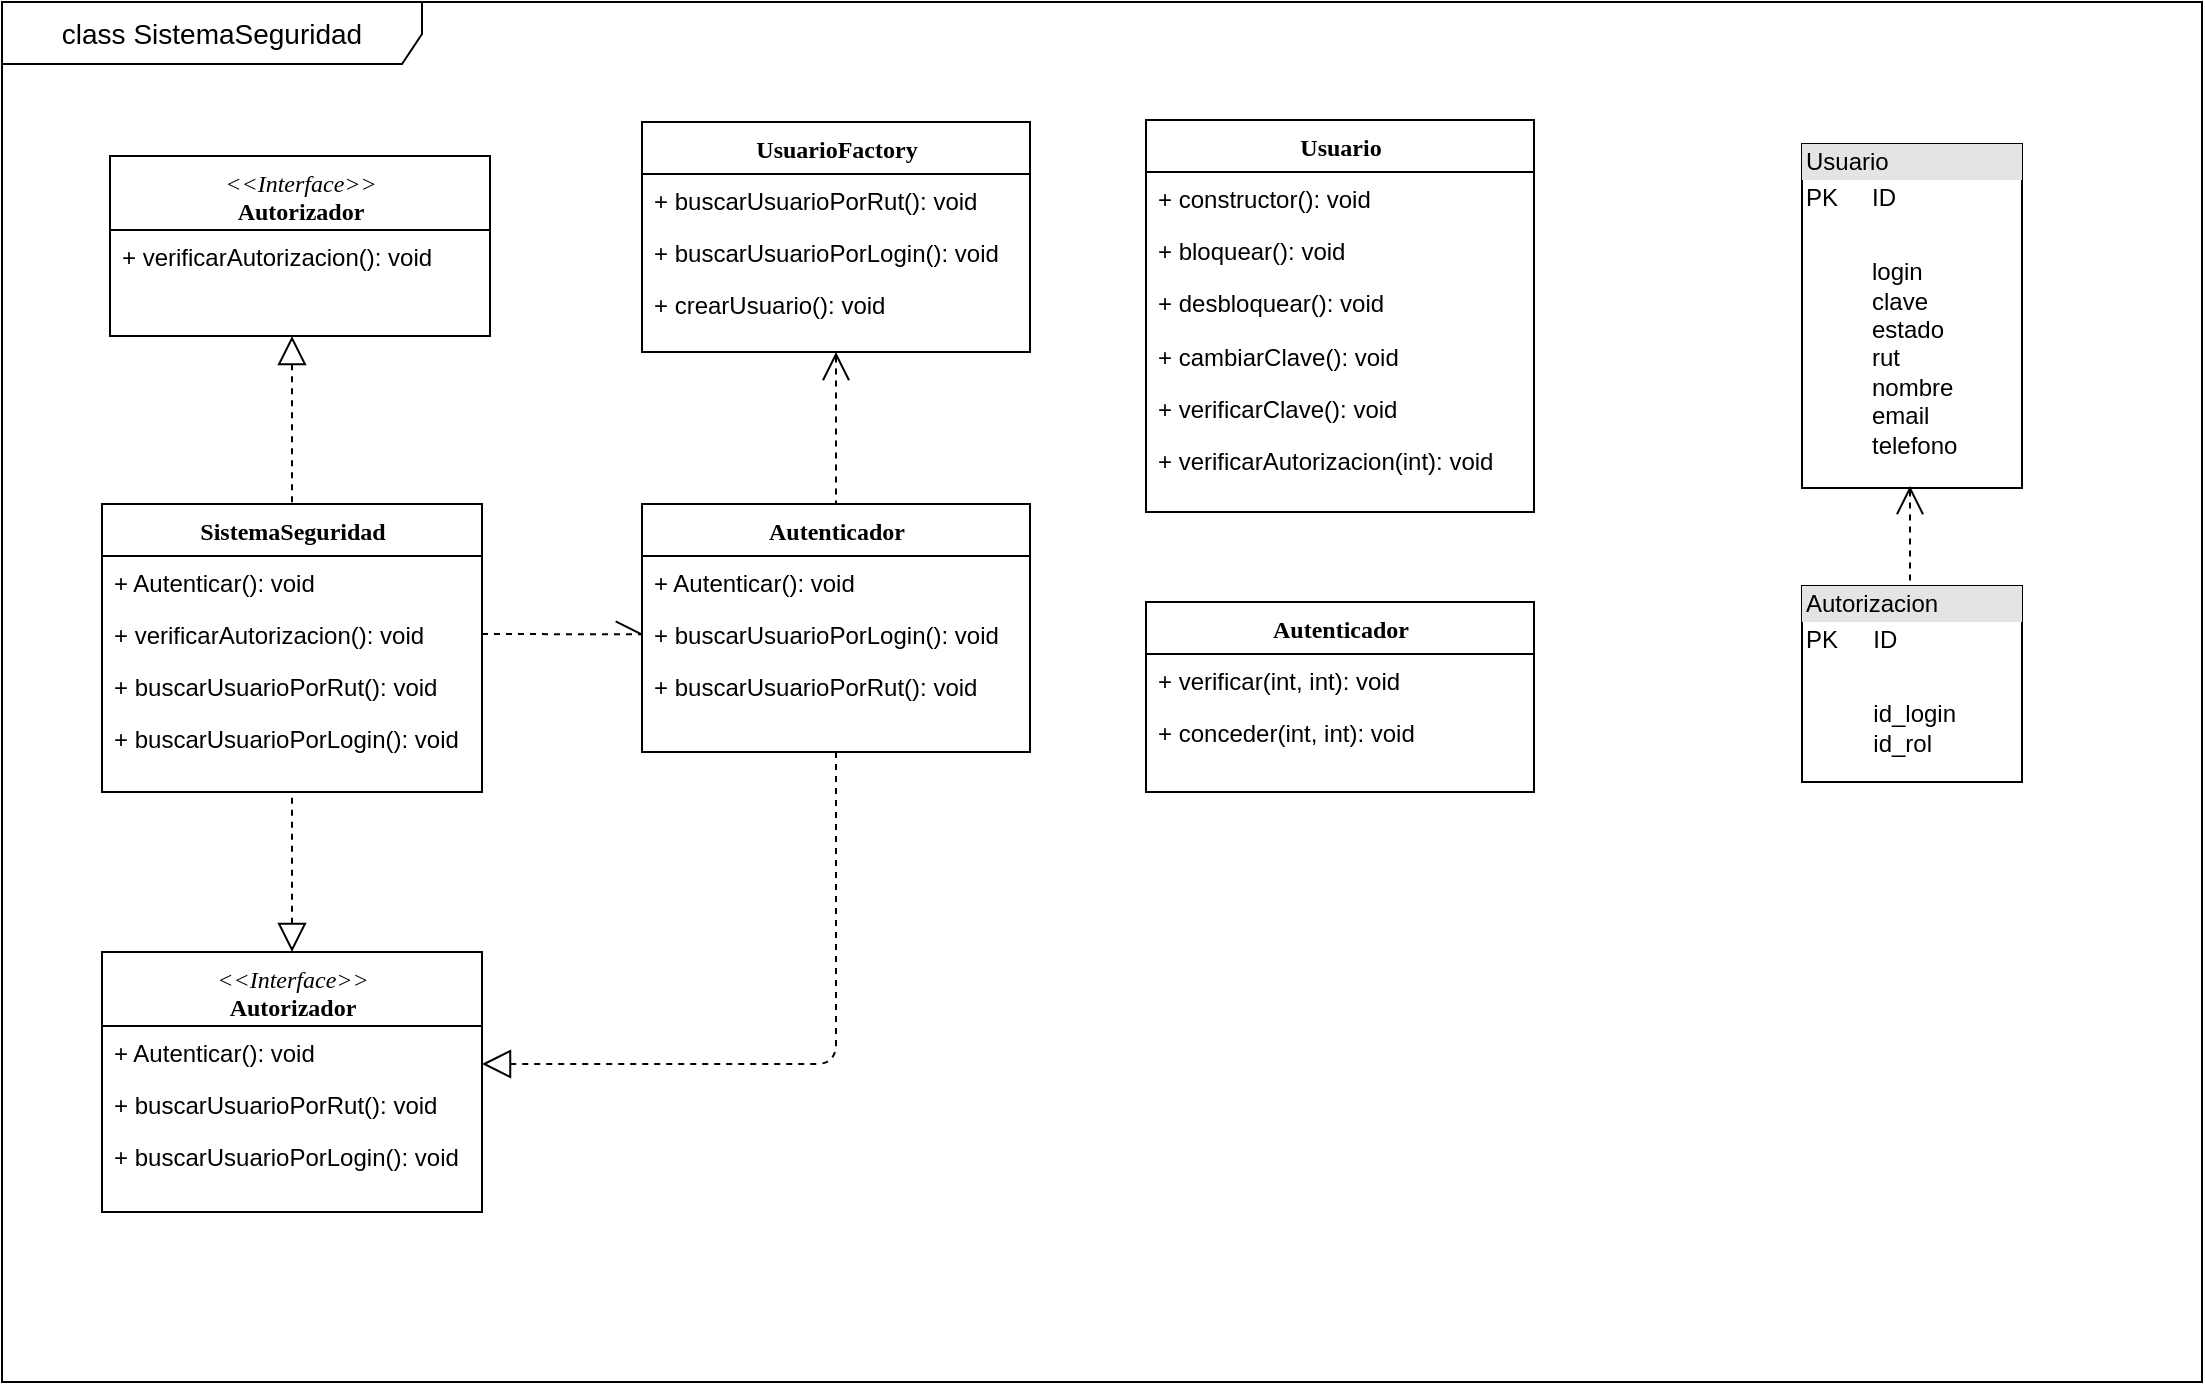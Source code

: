 <mxfile version="10.6.7" type="device"><diagram name="Page-1" id="9f46799a-70d6-7492-0946-bef42562c5a5"><mxGraphModel dx="988" dy="512" grid="1" gridSize="10" guides="1" tooltips="1" connect="1" arrows="1" fold="1" page="1" pageScale="1" pageWidth="1100" pageHeight="850" background="#ffffff" math="0" shadow="0"><root><mxCell id="0"/><mxCell id="1" parent="0"/><mxCell id="GkAajKtFIGLuhse4K5WX-2" value="&lt;font style=&quot;font-size: 14px&quot;&gt;class SistemaSeguridad&lt;/font&gt;" style="shape=umlFrame;whiteSpace=wrap;html=1;width=210;height=31;" parent="1" vertex="1"><mxGeometry width="1100" height="690" as="geometry"/></mxCell><mxCell id="78961159f06e98e8-17" value="UsuarioFactory" style="swimlane;html=1;fontStyle=1;align=center;verticalAlign=top;childLayout=stackLayout;horizontal=1;startSize=26;horizontalStack=0;resizeParent=1;resizeLast=0;collapsible=1;marginBottom=0;swimlaneFillColor=#ffffff;rounded=0;shadow=0;comic=0;labelBackgroundColor=none;strokeColor=#000000;strokeWidth=1;fillColor=none;fontFamily=Verdana;fontSize=12;fontColor=#000000;" parent="1" vertex="1"><mxGeometry x="320" y="60" width="194" height="115" as="geometry"/></mxCell><mxCell id="bjt41eAJjumM9TxY2FZ1-11" value="+ buscarUsuarioPorRut(): void" style="text;html=1;strokeColor=none;fillColor=none;align=left;verticalAlign=top;spacingLeft=4;spacingRight=4;whiteSpace=wrap;overflow=hidden;rotatable=0;points=[[0,0.5],[1,0.5]];portConstraint=eastwest;" vertex="1" parent="78961159f06e98e8-17"><mxGeometry y="26" width="194" height="26" as="geometry"/></mxCell><mxCell id="bjt41eAJjumM9TxY2FZ1-12" value="+ buscarUsuarioPorLogin(): void" style="text;html=1;strokeColor=none;fillColor=none;align=left;verticalAlign=top;spacingLeft=4;spacingRight=4;whiteSpace=wrap;overflow=hidden;rotatable=0;points=[[0,0.5],[1,0.5]];portConstraint=eastwest;" vertex="1" parent="78961159f06e98e8-17"><mxGeometry y="52" width="194" height="26" as="geometry"/></mxCell><mxCell id="bjt41eAJjumM9TxY2FZ1-13" value="+ crearUsuario(): void" style="text;html=1;strokeColor=none;fillColor=none;align=left;verticalAlign=top;spacingLeft=4;spacingRight=4;whiteSpace=wrap;overflow=hidden;rotatable=0;points=[[0,0.5],[1,0.5]];portConstraint=eastwest;" vertex="1" parent="78961159f06e98e8-17"><mxGeometry y="78" width="194" height="26" as="geometry"/></mxCell><mxCell id="78961159f06e98e8-69" value="Autenticador" style="swimlane;html=1;fontStyle=1;align=center;verticalAlign=top;childLayout=stackLayout;horizontal=1;startSize=26;horizontalStack=0;resizeParent=1;resizeLast=0;collapsible=1;marginBottom=0;swimlaneFillColor=#ffffff;rounded=0;shadow=0;comic=0;labelBackgroundColor=none;strokeColor=#000000;strokeWidth=1;fillColor=none;fontFamily=Verdana;fontSize=12;fontColor=#000000;" parent="1" vertex="1"><mxGeometry x="320" y="251" width="194" height="124" as="geometry"/></mxCell><mxCell id="bjt41eAJjumM9TxY2FZ1-14" value="+ Autenticar(): void" style="text;html=1;strokeColor=none;fillColor=none;align=left;verticalAlign=top;spacingLeft=4;spacingRight=4;whiteSpace=wrap;overflow=hidden;rotatable=0;points=[[0,0.5],[1,0.5]];portConstraint=eastwest;" vertex="1" parent="78961159f06e98e8-69"><mxGeometry y="26" width="194" height="26" as="geometry"/></mxCell><mxCell id="bjt41eAJjumM9TxY2FZ1-16" value="+ buscarUsuarioPorLogin(): void" style="text;html=1;strokeColor=none;fillColor=none;align=left;verticalAlign=top;spacingLeft=4;spacingRight=4;whiteSpace=wrap;overflow=hidden;rotatable=0;points=[[0,0.5],[1,0.5]];portConstraint=eastwest;" vertex="1" parent="78961159f06e98e8-69"><mxGeometry y="52" width="194" height="26" as="geometry"/></mxCell><mxCell id="bjt41eAJjumM9TxY2FZ1-15" value="+ buscarUsuarioPorRut(): void" style="text;html=1;strokeColor=none;fillColor=none;align=left;verticalAlign=top;spacingLeft=4;spacingRight=4;whiteSpace=wrap;overflow=hidden;rotatable=0;points=[[0,0.5],[1,0.5]];portConstraint=eastwest;" vertex="1" parent="78961159f06e98e8-69"><mxGeometry y="78" width="194" height="26" as="geometry"/></mxCell><mxCell id="ipyEARP5-KEgsoyCmI8W-5" value="SistemaSeguridad" style="swimlane;html=1;fontStyle=1;align=center;verticalAlign=top;childLayout=stackLayout;horizontal=1;startSize=26;horizontalStack=0;resizeParent=1;resizeLast=0;collapsible=1;marginBottom=0;swimlaneFillColor=#ffffff;rounded=0;shadow=0;comic=0;labelBackgroundColor=none;strokeColor=#000000;strokeWidth=1;fillColor=none;fontFamily=Verdana;fontSize=12;fontColor=#000000;" parent="1" vertex="1"><mxGeometry x="50" y="251" width="190" height="144" as="geometry"/></mxCell><mxCell id="ipyEARP5-KEgsoyCmI8W-6" value="+ Autenticar(): void" style="text;html=1;strokeColor=none;fillColor=none;align=left;verticalAlign=top;spacingLeft=4;spacingRight=4;whiteSpace=wrap;overflow=hidden;rotatable=0;points=[[0,0.5],[1,0.5]];portConstraint=eastwest;" parent="ipyEARP5-KEgsoyCmI8W-5" vertex="1"><mxGeometry y="26" width="190" height="26" as="geometry"/></mxCell><mxCell id="ipyEARP5-KEgsoyCmI8W-7" value="+ verificarAutorizacion(): void" style="text;html=1;strokeColor=none;fillColor=none;align=left;verticalAlign=top;spacingLeft=4;spacingRight=4;whiteSpace=wrap;overflow=hidden;rotatable=0;points=[[0,0.5],[1,0.5]];portConstraint=eastwest;" parent="ipyEARP5-KEgsoyCmI8W-5" vertex="1"><mxGeometry y="52" width="190" height="26" as="geometry"/></mxCell><mxCell id="ipyEARP5-KEgsoyCmI8W-8" value="+ buscarUsuarioPorRut(): void" style="text;html=1;strokeColor=none;fillColor=none;align=left;verticalAlign=top;spacingLeft=4;spacingRight=4;whiteSpace=wrap;overflow=hidden;rotatable=0;points=[[0,0.5],[1,0.5]];portConstraint=eastwest;" parent="ipyEARP5-KEgsoyCmI8W-5" vertex="1"><mxGeometry y="78" width="190" height="26" as="geometry"/></mxCell><mxCell id="ipyEARP5-KEgsoyCmI8W-10" value="+ buscarUsuarioPorLogin(): void" style="text;html=1;strokeColor=none;fillColor=none;align=left;verticalAlign=top;spacingLeft=4;spacingRight=4;whiteSpace=wrap;overflow=hidden;rotatable=0;points=[[0,0.5],[1,0.5]];portConstraint=eastwest;" parent="1" vertex="1"><mxGeometry x="50" y="355" width="190" height="26" as="geometry"/></mxCell><mxCell id="ipyEARP5-KEgsoyCmI8W-11" value="&lt;i style=&quot;font-weight: normal&quot;&gt;&lt;font style=&quot;font-size: 12px&quot;&gt;&amp;lt;&amp;lt;Interface&amp;gt;&amp;gt;&lt;/font&gt;&lt;/i&gt;&lt;br&gt;Autorizador" style="swimlane;html=1;fontStyle=1;align=center;verticalAlign=top;childLayout=stackLayout;horizontal=1;startSize=37;horizontalStack=0;resizeParent=1;resizeLast=0;collapsible=1;marginBottom=0;swimlaneFillColor=#ffffff;rounded=0;shadow=0;comic=0;labelBackgroundColor=none;strokeColor=#000000;strokeWidth=1;fillColor=none;fontFamily=Verdana;fontSize=12;fontColor=#000000;" parent="1" vertex="1"><mxGeometry x="50" y="475" width="190" height="130" as="geometry"/></mxCell><mxCell id="bjt41eAJjumM9TxY2FZ1-3" value="+ Autenticar(): void" style="text;html=1;strokeColor=none;fillColor=none;align=left;verticalAlign=top;spacingLeft=4;spacingRight=4;whiteSpace=wrap;overflow=hidden;rotatable=0;points=[[0,0.5],[1,0.5]];portConstraint=eastwest;" vertex="1" parent="ipyEARP5-KEgsoyCmI8W-11"><mxGeometry y="37" width="190" height="26" as="geometry"/></mxCell><mxCell id="bjt41eAJjumM9TxY2FZ1-5" value="+ buscarUsuarioPorRut(): void" style="text;html=1;strokeColor=none;fillColor=none;align=left;verticalAlign=top;spacingLeft=4;spacingRight=4;whiteSpace=wrap;overflow=hidden;rotatable=0;points=[[0,0.5],[1,0.5]];portConstraint=eastwest;" vertex="1" parent="ipyEARP5-KEgsoyCmI8W-11"><mxGeometry y="63" width="190" height="26" as="geometry"/></mxCell><mxCell id="bjt41eAJjumM9TxY2FZ1-6" value="+ buscarUsuarioPorLogin(): void" style="text;html=1;strokeColor=none;fillColor=none;align=left;verticalAlign=top;spacingLeft=4;spacingRight=4;whiteSpace=wrap;overflow=hidden;rotatable=0;points=[[0,0.5],[1,0.5]];portConstraint=eastwest;" vertex="1" parent="ipyEARP5-KEgsoyCmI8W-11"><mxGeometry y="89" width="190" height="26" as="geometry"/></mxCell><mxCell id="ipyEARP5-KEgsoyCmI8W-20" value="" style="endArrow=none;html=1;exitX=1;exitY=0.5;exitDx=0;exitDy=0;endSize=6;endFill=0;startArrow=block;startFill=0;startSize=12;dashed=1;entryX=0.5;entryY=1;entryDx=0;entryDy=0;" parent="1" target="78961159f06e98e8-69" edge="1"><mxGeometry width="50" height="50" relative="1" as="geometry"><mxPoint x="240" y="531" as="sourcePoint"/><mxPoint x="400" y="404" as="targetPoint"/><Array as="points"><mxPoint x="417" y="531"/></Array></mxGeometry></mxCell><mxCell id="ipyEARP5-KEgsoyCmI8W-22" value="" style="endArrow=none;html=1;dashed=1;exitX=0.5;exitY=1;exitDx=0;exitDy=0;entryX=0.5;entryY=0;entryDx=0;entryDy=0;startArrow=open;startFill=0;startSize=12;" parent="1" source="78961159f06e98e8-17" target="78961159f06e98e8-69" edge="1"><mxGeometry width="50" height="50" relative="1" as="geometry"><mxPoint x="510" y="68" as="sourcePoint"/><mxPoint x="560" y="18" as="targetPoint"/></mxGeometry></mxCell><mxCell id="ipyEARP5-KEgsoyCmI8W-25" value="&lt;div style=&quot;box-sizing: border-box ; width: 100% ; background: #e4e4e4 ; padding: 2px&quot;&gt;Usuario&lt;/div&gt;&lt;table style=&quot;width: 100% ; font-size: 1em&quot; cellpadding=&quot;2&quot; cellspacing=&quot;0&quot;&gt;&lt;tbody&gt;&lt;tr&gt;&lt;td&gt;PK&lt;/td&gt;&lt;td&gt;ID&lt;/td&gt;&lt;/tr&gt;&lt;tr&gt;&lt;td&gt;&lt;br&gt;&lt;/td&gt;&lt;td&gt;&lt;br&gt;&lt;/td&gt;&lt;/tr&gt;&lt;tr&gt;&lt;td&gt;&lt;/td&gt;&lt;td&gt;login&lt;br&gt;clave&lt;br&gt;estado&lt;br&gt;rut&lt;br&gt;nombre&lt;br&gt;email&lt;br&gt;telefono&lt;br&gt;&lt;br&gt;&lt;/td&gt;&lt;/tr&gt;&lt;/tbody&gt;&lt;/table&gt;" style="verticalAlign=top;align=left;overflow=fill;html=1;" parent="1" vertex="1"><mxGeometry x="900" y="71" width="110" height="172" as="geometry"/></mxCell><mxCell id="ipyEARP5-KEgsoyCmI8W-32" value="" style="endArrow=none;html=1;dashed=1;startArrow=open;startFill=0;startSize=12;" parent="1" edge="1"><mxGeometry width="50" height="50" relative="1" as="geometry"><mxPoint x="954" y="242" as="sourcePoint"/><mxPoint x="954" y="291" as="targetPoint"/></mxGeometry></mxCell><mxCell id="ipyEARP5-KEgsoyCmI8W-34" value="" style="endArrow=openAsync;html=1;dashed=1;exitX=1;exitY=0.5;exitDx=0;exitDy=0;entryX=0;entryY=0.5;entryDx=0;entryDy=0;startArrow=none;startFill=0;endFill=0;startSize=6;endSize=12;" parent="1" source="ipyEARP5-KEgsoyCmI8W-7" edge="1"><mxGeometry width="50" height="50" relative="1" as="geometry"><mxPoint x="240" y="349" as="sourcePoint"/><mxPoint x="319.833" y="316.167" as="targetPoint"/></mxGeometry></mxCell><mxCell id="bjt41eAJjumM9TxY2FZ1-1" value="&lt;i style=&quot;font-weight: normal&quot;&gt;&lt;font style=&quot;font-size: 12px&quot;&gt;&amp;lt;&amp;lt;Interface&amp;gt;&amp;gt;&lt;/font&gt;&lt;/i&gt;&lt;br&gt;Autorizador" style="swimlane;html=1;fontStyle=1;align=center;verticalAlign=top;childLayout=stackLayout;horizontal=1;startSize=37;horizontalStack=0;resizeParent=1;resizeLast=0;collapsible=1;marginBottom=0;swimlaneFillColor=#ffffff;rounded=0;shadow=0;comic=0;labelBackgroundColor=none;strokeColor=#000000;strokeWidth=1;fillColor=none;fontFamily=Verdana;fontSize=12;fontColor=#000000;" vertex="1" parent="1"><mxGeometry x="54" y="77" width="190" height="90" as="geometry"/></mxCell><mxCell id="bjt41eAJjumM9TxY2FZ1-2" value="+ verificarAutorizacion(): void" style="text;html=1;strokeColor=none;fillColor=none;align=left;verticalAlign=top;spacingLeft=4;spacingRight=4;whiteSpace=wrap;overflow=hidden;rotatable=0;points=[[0,0.5],[1,0.5]];portConstraint=eastwest;" vertex="1" parent="bjt41eAJjumM9TxY2FZ1-1"><mxGeometry y="37" width="190" height="26" as="geometry"/></mxCell><mxCell id="bjt41eAJjumM9TxY2FZ1-7" value="" style="endArrow=none;html=1;dashed=1;entryX=0.5;entryY=0;entryDx=0;entryDy=0;startArrow=block;startFill=0;startSize=12;" edge="1" parent="1" target="ipyEARP5-KEgsoyCmI8W-5"><mxGeometry width="50" height="50" relative="1" as="geometry"><mxPoint x="145" y="167" as="sourcePoint"/><mxPoint x="410" y="267" as="targetPoint"/></mxGeometry></mxCell><mxCell id="bjt41eAJjumM9TxY2FZ1-8" value="" style="endArrow=none;html=1;dashed=1;entryX=0.5;entryY=1;entryDx=0;entryDy=0;startArrow=block;startFill=0;startSize=12;exitX=0.5;exitY=0;exitDx=0;exitDy=0;" edge="1" parent="1" source="ipyEARP5-KEgsoyCmI8W-11" target="ipyEARP5-KEgsoyCmI8W-5"><mxGeometry width="50" height="50" relative="1" as="geometry"><mxPoint x="155" y="177" as="sourcePoint"/><mxPoint x="155" y="267" as="targetPoint"/></mxGeometry></mxCell><mxCell id="bjt41eAJjumM9TxY2FZ1-17" value="Usuario" style="swimlane;html=1;fontStyle=1;align=center;verticalAlign=top;childLayout=stackLayout;horizontal=1;startSize=26;horizontalStack=0;resizeParent=1;resizeLast=0;collapsible=1;marginBottom=0;swimlaneFillColor=#ffffff;rounded=0;shadow=0;comic=0;labelBackgroundColor=none;strokeColor=#000000;strokeWidth=1;fillColor=none;fontFamily=Verdana;fontSize=12;fontColor=#000000;" vertex="1" parent="1"><mxGeometry x="572" y="59" width="194" height="196" as="geometry"/></mxCell><mxCell id="bjt41eAJjumM9TxY2FZ1-18" value="+ constructor(): void" style="text;html=1;strokeColor=none;fillColor=none;align=left;verticalAlign=top;spacingLeft=4;spacingRight=4;whiteSpace=wrap;overflow=hidden;rotatable=0;points=[[0,0.5],[1,0.5]];portConstraint=eastwest;" vertex="1" parent="bjt41eAJjumM9TxY2FZ1-17"><mxGeometry y="26" width="194" height="26" as="geometry"/></mxCell><mxCell id="bjt41eAJjumM9TxY2FZ1-19" value="+ bloquear(): void" style="text;html=1;strokeColor=none;fillColor=none;align=left;verticalAlign=top;spacingLeft=4;spacingRight=4;whiteSpace=wrap;overflow=hidden;rotatable=0;points=[[0,0.5],[1,0.5]];portConstraint=eastwest;" vertex="1" parent="bjt41eAJjumM9TxY2FZ1-17"><mxGeometry y="52" width="194" height="26" as="geometry"/></mxCell><mxCell id="bjt41eAJjumM9TxY2FZ1-20" value="+ desbloquear(): void" style="text;html=1;strokeColor=none;fillColor=none;align=left;verticalAlign=top;spacingLeft=4;spacingRight=4;whiteSpace=wrap;overflow=hidden;rotatable=0;points=[[0,0.5],[1,0.5]];portConstraint=eastwest;" vertex="1" parent="bjt41eAJjumM9TxY2FZ1-17"><mxGeometry y="78" width="194" height="26" as="geometry"/></mxCell><mxCell id="bjt41eAJjumM9TxY2FZ1-21" value="+ cambiarClave(): void" style="text;html=1;strokeColor=none;fillColor=none;align=left;verticalAlign=top;spacingLeft=4;spacingRight=4;whiteSpace=wrap;overflow=hidden;rotatable=0;points=[[0,0.5],[1,0.5]];portConstraint=eastwest;" vertex="1" parent="1"><mxGeometry x="572" y="164" width="194" height="26" as="geometry"/></mxCell><mxCell id="bjt41eAJjumM9TxY2FZ1-22" value="+ verificarClave(): void" style="text;html=1;strokeColor=none;fillColor=none;align=left;verticalAlign=top;spacingLeft=4;spacingRight=4;whiteSpace=wrap;overflow=hidden;rotatable=0;points=[[0,0.5],[1,0.5]];portConstraint=eastwest;" vertex="1" parent="1"><mxGeometry x="572" y="190" width="194" height="26" as="geometry"/></mxCell><mxCell id="bjt41eAJjumM9TxY2FZ1-23" value="+ verificarAutorizacion(int): void" style="text;html=1;strokeColor=none;fillColor=none;align=left;verticalAlign=top;spacingLeft=4;spacingRight=4;whiteSpace=wrap;overflow=hidden;rotatable=0;points=[[0,0.5],[1,0.5]];portConstraint=eastwest;" vertex="1" parent="1"><mxGeometry x="572" y="216" width="194" height="26" as="geometry"/></mxCell><mxCell id="bjt41eAJjumM9TxY2FZ1-24" value="Autenticador" style="swimlane;html=1;fontStyle=1;align=center;verticalAlign=top;childLayout=stackLayout;horizontal=1;startSize=26;horizontalStack=0;resizeParent=1;resizeLast=0;collapsible=1;marginBottom=0;swimlaneFillColor=#ffffff;rounded=0;shadow=0;comic=0;labelBackgroundColor=none;strokeColor=#000000;strokeWidth=1;fillColor=none;fontFamily=Verdana;fontSize=12;fontColor=#000000;" vertex="1" parent="1"><mxGeometry x="572" y="300" width="194" height="95" as="geometry"/></mxCell><mxCell id="bjt41eAJjumM9TxY2FZ1-25" value="+ verificar(int, int): void" style="text;html=1;strokeColor=none;fillColor=none;align=left;verticalAlign=top;spacingLeft=4;spacingRight=4;whiteSpace=wrap;overflow=hidden;rotatable=0;points=[[0,0.5],[1,0.5]];portConstraint=eastwest;" vertex="1" parent="bjt41eAJjumM9TxY2FZ1-24"><mxGeometry y="26" width="194" height="26" as="geometry"/></mxCell><mxCell id="bjt41eAJjumM9TxY2FZ1-26" value="+ conceder(int, int): void" style="text;html=1;strokeColor=none;fillColor=none;align=left;verticalAlign=top;spacingLeft=4;spacingRight=4;whiteSpace=wrap;overflow=hidden;rotatable=0;points=[[0,0.5],[1,0.5]];portConstraint=eastwest;" vertex="1" parent="bjt41eAJjumM9TxY2FZ1-24"><mxGeometry y="52" width="194" height="26" as="geometry"/></mxCell><mxCell id="bjt41eAJjumM9TxY2FZ1-28" value="&lt;div style=&quot;box-sizing: border-box ; width: 100% ; background: #e4e4e4 ; padding: 2px&quot;&gt;Autorizacion&lt;/div&gt;&lt;table style=&quot;width: 100% ; font-size: 1em&quot; cellpadding=&quot;2&quot; cellspacing=&quot;0&quot;&gt;&lt;tbody&gt;&lt;tr&gt;&lt;td&gt;PK&lt;/td&gt;&lt;td&gt;ID&lt;/td&gt;&lt;/tr&gt;&lt;tr&gt;&lt;td&gt;&lt;br&gt;&lt;/td&gt;&lt;td&gt;&lt;br&gt;&lt;/td&gt;&lt;/tr&gt;&lt;tr&gt;&lt;td&gt;&lt;/td&gt;&lt;td&gt;id_login&lt;br&gt;id_rol&lt;br&gt;&lt;/td&gt;&lt;/tr&gt;&lt;/tbody&gt;&lt;/table&gt;" style="verticalAlign=top;align=left;overflow=fill;html=1;" vertex="1" parent="1"><mxGeometry x="900" y="292" width="110" height="98" as="geometry"/></mxCell></root></mxGraphModel></diagram></mxfile>